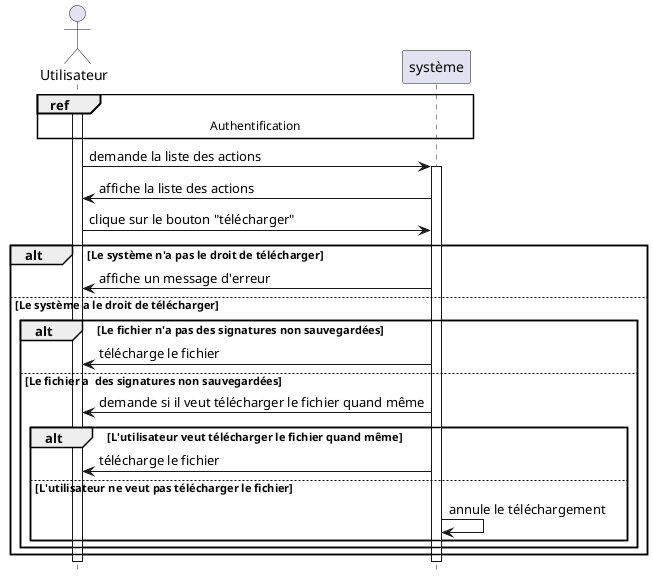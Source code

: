 @startuml download_file

hide footbox


actor "Utilisateur" as user
participant "système" as system


ref over user, system : Authentification
activate user
user -> system : demande la liste des actions
activate system
system -> user : affiche la liste des actions
user -> system : clique sur le bouton "télécharger"
alt Le système n'a pas le droit de télécharger
    system -> user : affiche un message d'erreur
else Le système a le droit de télécharger
    alt Le fichier n'a pas des signatures non sauvegardées
      system -> user : télécharge le fichier
    else Le fichier a  des signatures non sauvegardées
      system -> user : demande si il veut télécharger le fichier quand même
      alt L'utilisateur veut télécharger le fichier quand même
        system -> user : télécharge le fichier
      else L'utilisateur ne veut pas télécharger le fichier
        system -> system : annule le téléchargement
      end
  end
end

deactivate system
deactivate user